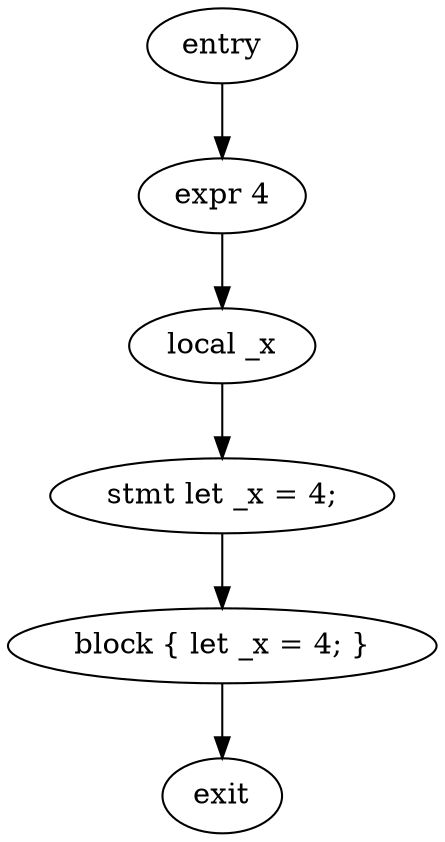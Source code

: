 digraph block {
    N0[label="entry"];
    N1[label="exit"];
    N2[label="expr 4"];
    N3[label="local _x"];
    N4[label="stmt let _x = 4;"];
    N5[label="block { let _x = 4; }"];
    N0 -> N2;
    N2 -> N3;
    N3 -> N4;
    N4 -> N5;
    N5 -> N1;
}
